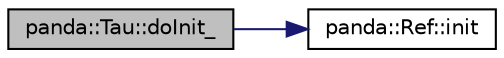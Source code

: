 digraph G
{
  edge [fontname="Helvetica",fontsize="10",labelfontname="Helvetica",labelfontsize="10"];
  node [fontname="Helvetica",fontsize="10",shape=record];
  rankdir=LR;
  Node1 [label="panda::Tau::doInit_",height=0.2,width=0.4,color="black", fillcolor="grey75", style="filled" fontcolor="black"];
  Node1 -> Node2 [color="midnightblue",fontsize="10",style="solid"];
  Node2 [label="panda::Ref::init",height=0.2,width=0.4,color="black", fillcolor="white", style="filled",URL="$classpanda_1_1Ref.html#af378c309fd6b7945a4e18eea5e041a89",tooltip="Initializer."];
}
